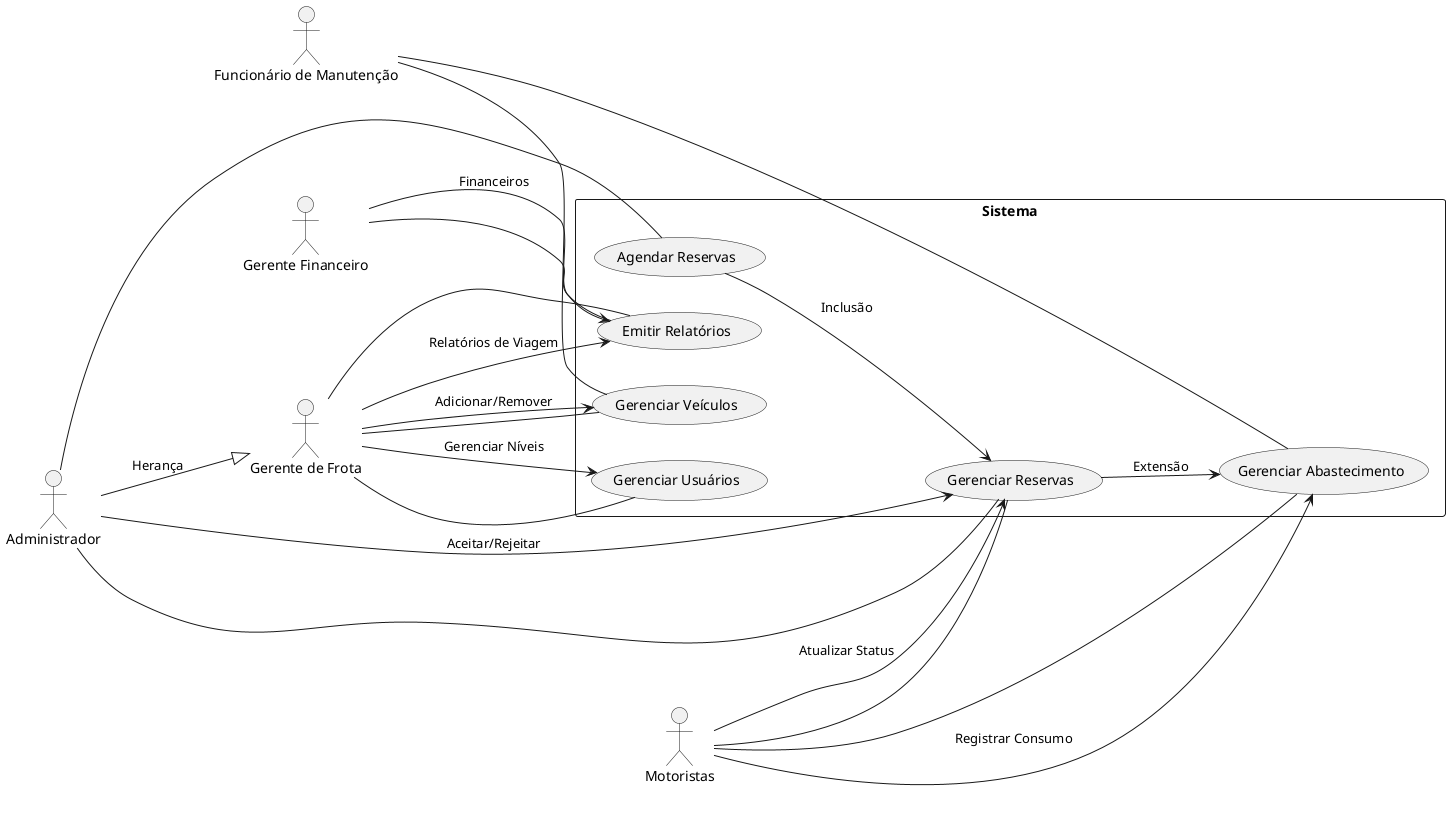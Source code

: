 @startuml Caso De Uso V.01
left to right direction

actor "Administrador" as administrador
actor "Gerente de Frota" as gerente
actor "Motoristas" as motorista
actor "Gerente Financeiro" as financeiro
actor "Funcionário de Manutenção" as manutencao

rectangle "Sistema" {
    usecase "Gerenciar Veículos" as gerenciar_veiculos
    usecase "Gerenciar Usuários" as gerenciar_usuarios
    usecase "Agendar Reservas" as agendar_reservas
    usecase "Gerenciar Reservas" as gerenciar_reservas
    usecase "Gerenciar Abastecimento" as gerenciar_abastecimento
    usecase "Emitir Relatórios" as emitir_relatorios

    administrador -- agendar_reservas
    administrador -- gerenciar_reservas

    gerente -- gerenciar_veiculos
    gerente -- gerenciar_usuarios
    gerente -- emitir_relatorios

    motorista -- gerenciar_reservas
    motorista -- gerenciar_abastecimento

    financeiro -- emitir_relatorios

    manutencao -- gerenciar_veiculos
    manutencao -- gerenciar_abastecimento

    administrador --|> gerente : Herança

    agendar_reservas --> gerenciar_reservas : Inclusão
    gerenciar_reservas --> gerenciar_abastecimento : Extensão

    administrador --> gerenciar_reservas : Aceitar/Rejeitar
    motorista --> gerenciar_reservas : Atualizar Status
    motorista --> gerenciar_abastecimento : Registrar Consumo
    gerente --> gerenciar_veiculos : Adicionar/Remover
    gerente --> gerenciar_usuarios : Gerenciar Níveis
    gerente --> emitir_relatorios : Relatórios de Viagem
    financeiro --> emitir_relatorios : Financeiros

}

@enduml
